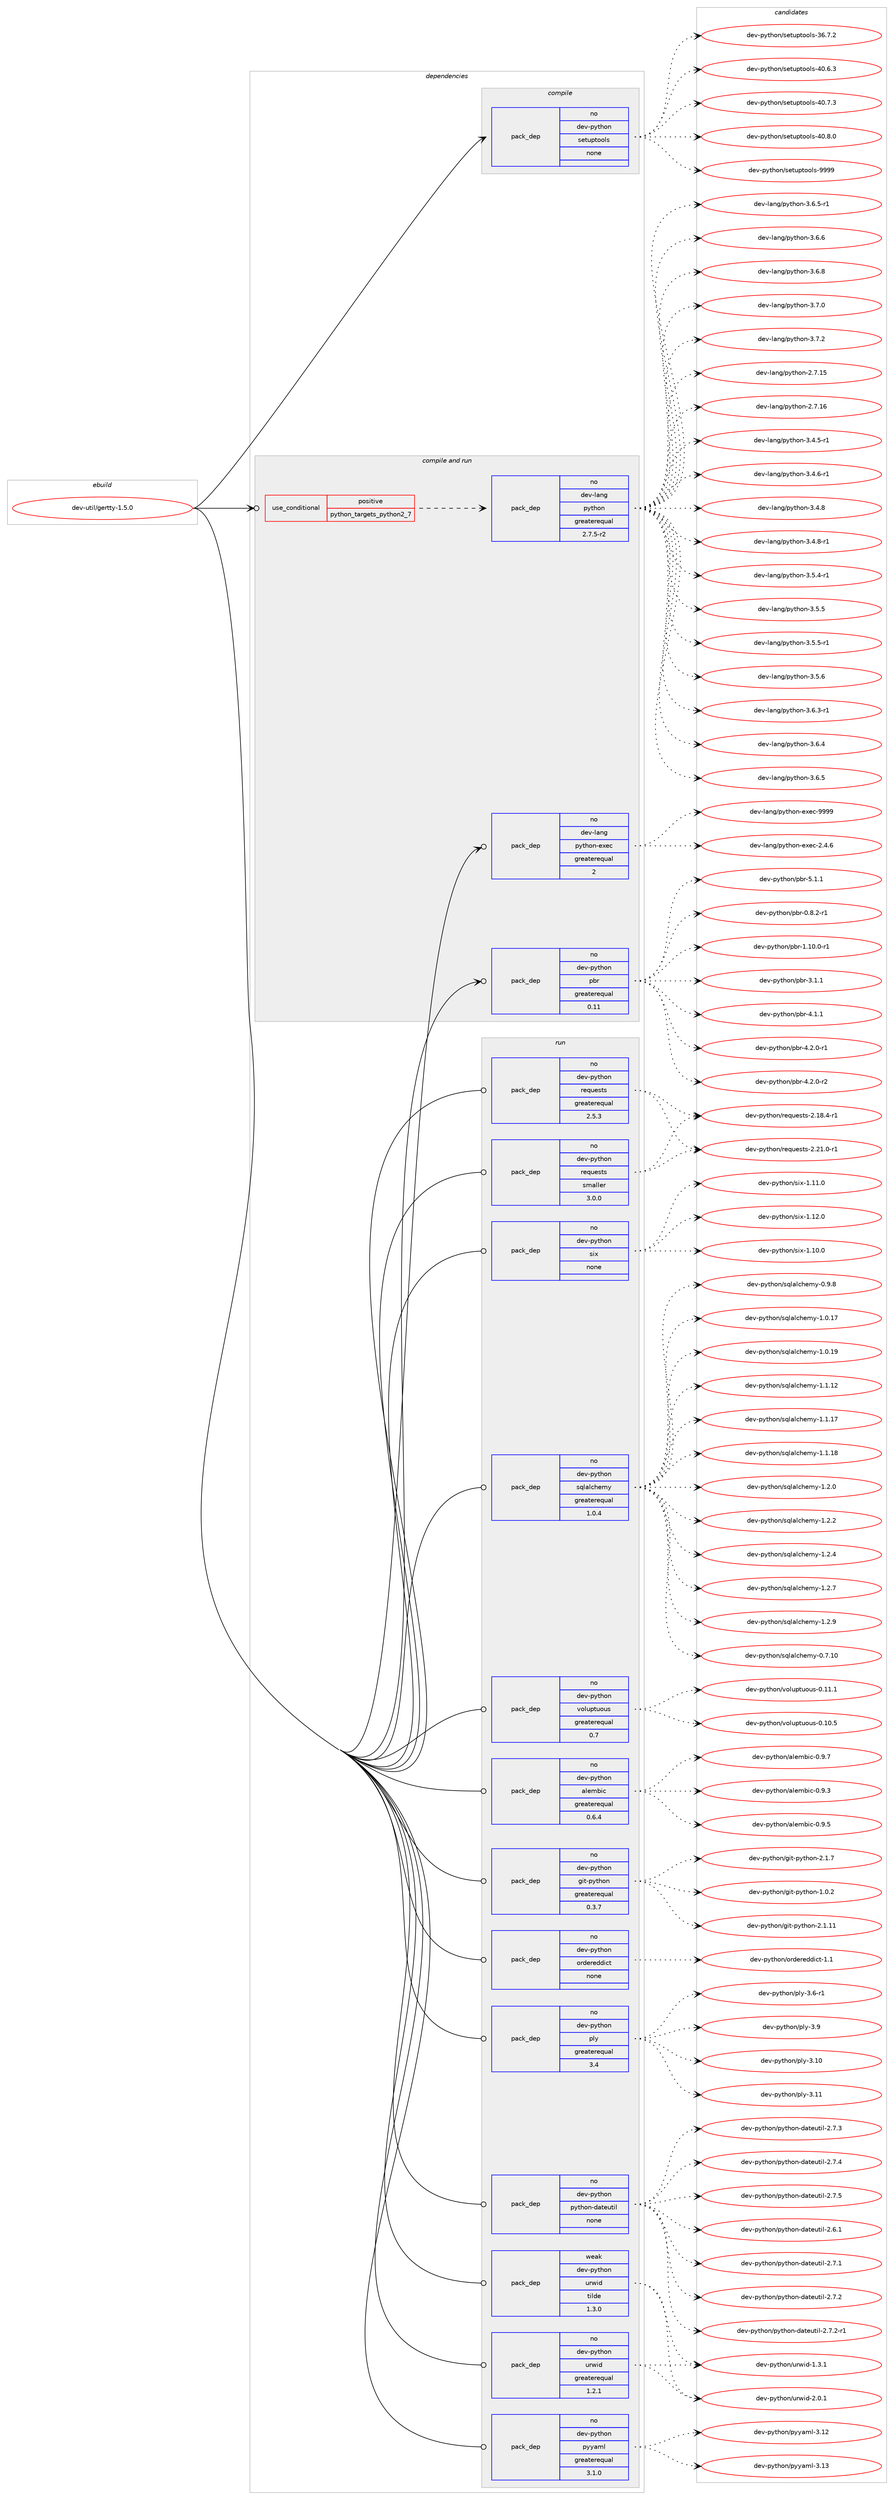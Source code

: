 digraph prolog {

# *************
# Graph options
# *************

newrank=true;
concentrate=true;
compound=true;
graph [rankdir=LR,fontname=Helvetica,fontsize=10,ranksep=1.5];#, ranksep=2.5, nodesep=0.2];
edge  [arrowhead=vee];
node  [fontname=Helvetica,fontsize=10];

# **********
# The ebuild
# **********

subgraph cluster_leftcol {
color=gray;
rank=same;
label=<<i>ebuild</i>>;
id [label="dev-util/gertty-1.5.0", color=red, width=4, href="../dev-util/gertty-1.5.0.svg"];
}

# ****************
# The dependencies
# ****************

subgraph cluster_midcol {
color=gray;
label=<<i>dependencies</i>>;
subgraph cluster_compile {
fillcolor="#eeeeee";
style=filled;
label=<<i>compile</i>>;
subgraph pack1097599 {
dependency1545668 [label=<<TABLE BORDER="0" CELLBORDER="1" CELLSPACING="0" CELLPADDING="4" WIDTH="220"><TR><TD ROWSPAN="6" CELLPADDING="30">pack_dep</TD></TR><TR><TD WIDTH="110">no</TD></TR><TR><TD>dev-python</TD></TR><TR><TD>setuptools</TD></TR><TR><TD>none</TD></TR><TR><TD></TD></TR></TABLE>>, shape=none, color=blue];
}
id:e -> dependency1545668:w [weight=20,style="solid",arrowhead="vee"];
}
subgraph cluster_compileandrun {
fillcolor="#eeeeee";
style=filled;
label=<<i>compile and run</i>>;
subgraph cond424429 {
dependency1545669 [label=<<TABLE BORDER="0" CELLBORDER="1" CELLSPACING="0" CELLPADDING="4"><TR><TD ROWSPAN="3" CELLPADDING="10">use_conditional</TD></TR><TR><TD>positive</TD></TR><TR><TD>python_targets_python2_7</TD></TR></TABLE>>, shape=none, color=red];
subgraph pack1097600 {
dependency1545670 [label=<<TABLE BORDER="0" CELLBORDER="1" CELLSPACING="0" CELLPADDING="4" WIDTH="220"><TR><TD ROWSPAN="6" CELLPADDING="30">pack_dep</TD></TR><TR><TD WIDTH="110">no</TD></TR><TR><TD>dev-lang</TD></TR><TR><TD>python</TD></TR><TR><TD>greaterequal</TD></TR><TR><TD>2.7.5-r2</TD></TR></TABLE>>, shape=none, color=blue];
}
dependency1545669:e -> dependency1545670:w [weight=20,style="dashed",arrowhead="vee"];
}
id:e -> dependency1545669:w [weight=20,style="solid",arrowhead="odotvee"];
subgraph pack1097601 {
dependency1545671 [label=<<TABLE BORDER="0" CELLBORDER="1" CELLSPACING="0" CELLPADDING="4" WIDTH="220"><TR><TD ROWSPAN="6" CELLPADDING="30">pack_dep</TD></TR><TR><TD WIDTH="110">no</TD></TR><TR><TD>dev-lang</TD></TR><TR><TD>python-exec</TD></TR><TR><TD>greaterequal</TD></TR><TR><TD>2</TD></TR></TABLE>>, shape=none, color=blue];
}
id:e -> dependency1545671:w [weight=20,style="solid",arrowhead="odotvee"];
subgraph pack1097602 {
dependency1545672 [label=<<TABLE BORDER="0" CELLBORDER="1" CELLSPACING="0" CELLPADDING="4" WIDTH="220"><TR><TD ROWSPAN="6" CELLPADDING="30">pack_dep</TD></TR><TR><TD WIDTH="110">no</TD></TR><TR><TD>dev-python</TD></TR><TR><TD>pbr</TD></TR><TR><TD>greaterequal</TD></TR><TR><TD>0.11</TD></TR></TABLE>>, shape=none, color=blue];
}
id:e -> dependency1545672:w [weight=20,style="solid",arrowhead="odotvee"];
}
subgraph cluster_run {
fillcolor="#eeeeee";
style=filled;
label=<<i>run</i>>;
subgraph pack1097603 {
dependency1545673 [label=<<TABLE BORDER="0" CELLBORDER="1" CELLSPACING="0" CELLPADDING="4" WIDTH="220"><TR><TD ROWSPAN="6" CELLPADDING="30">pack_dep</TD></TR><TR><TD WIDTH="110">no</TD></TR><TR><TD>dev-python</TD></TR><TR><TD>alembic</TD></TR><TR><TD>greaterequal</TD></TR><TR><TD>0.6.4</TD></TR></TABLE>>, shape=none, color=blue];
}
id:e -> dependency1545673:w [weight=20,style="solid",arrowhead="odot"];
subgraph pack1097604 {
dependency1545674 [label=<<TABLE BORDER="0" CELLBORDER="1" CELLSPACING="0" CELLPADDING="4" WIDTH="220"><TR><TD ROWSPAN="6" CELLPADDING="30">pack_dep</TD></TR><TR><TD WIDTH="110">no</TD></TR><TR><TD>dev-python</TD></TR><TR><TD>git-python</TD></TR><TR><TD>greaterequal</TD></TR><TR><TD>0.3.7</TD></TR></TABLE>>, shape=none, color=blue];
}
id:e -> dependency1545674:w [weight=20,style="solid",arrowhead="odot"];
subgraph pack1097605 {
dependency1545675 [label=<<TABLE BORDER="0" CELLBORDER="1" CELLSPACING="0" CELLPADDING="4" WIDTH="220"><TR><TD ROWSPAN="6" CELLPADDING="30">pack_dep</TD></TR><TR><TD WIDTH="110">no</TD></TR><TR><TD>dev-python</TD></TR><TR><TD>ordereddict</TD></TR><TR><TD>none</TD></TR><TR><TD></TD></TR></TABLE>>, shape=none, color=blue];
}
id:e -> dependency1545675:w [weight=20,style="solid",arrowhead="odot"];
subgraph pack1097606 {
dependency1545676 [label=<<TABLE BORDER="0" CELLBORDER="1" CELLSPACING="0" CELLPADDING="4" WIDTH="220"><TR><TD ROWSPAN="6" CELLPADDING="30">pack_dep</TD></TR><TR><TD WIDTH="110">no</TD></TR><TR><TD>dev-python</TD></TR><TR><TD>ply</TD></TR><TR><TD>greaterequal</TD></TR><TR><TD>3.4</TD></TR></TABLE>>, shape=none, color=blue];
}
id:e -> dependency1545676:w [weight=20,style="solid",arrowhead="odot"];
subgraph pack1097607 {
dependency1545677 [label=<<TABLE BORDER="0" CELLBORDER="1" CELLSPACING="0" CELLPADDING="4" WIDTH="220"><TR><TD ROWSPAN="6" CELLPADDING="30">pack_dep</TD></TR><TR><TD WIDTH="110">no</TD></TR><TR><TD>dev-python</TD></TR><TR><TD>python-dateutil</TD></TR><TR><TD>none</TD></TR><TR><TD></TD></TR></TABLE>>, shape=none, color=blue];
}
id:e -> dependency1545677:w [weight=20,style="solid",arrowhead="odot"];
subgraph pack1097608 {
dependency1545678 [label=<<TABLE BORDER="0" CELLBORDER="1" CELLSPACING="0" CELLPADDING="4" WIDTH="220"><TR><TD ROWSPAN="6" CELLPADDING="30">pack_dep</TD></TR><TR><TD WIDTH="110">no</TD></TR><TR><TD>dev-python</TD></TR><TR><TD>pyyaml</TD></TR><TR><TD>greaterequal</TD></TR><TR><TD>3.1.0</TD></TR></TABLE>>, shape=none, color=blue];
}
id:e -> dependency1545678:w [weight=20,style="solid",arrowhead="odot"];
subgraph pack1097609 {
dependency1545679 [label=<<TABLE BORDER="0" CELLBORDER="1" CELLSPACING="0" CELLPADDING="4" WIDTH="220"><TR><TD ROWSPAN="6" CELLPADDING="30">pack_dep</TD></TR><TR><TD WIDTH="110">no</TD></TR><TR><TD>dev-python</TD></TR><TR><TD>requests</TD></TR><TR><TD>greaterequal</TD></TR><TR><TD>2.5.3</TD></TR></TABLE>>, shape=none, color=blue];
}
id:e -> dependency1545679:w [weight=20,style="solid",arrowhead="odot"];
subgraph pack1097610 {
dependency1545680 [label=<<TABLE BORDER="0" CELLBORDER="1" CELLSPACING="0" CELLPADDING="4" WIDTH="220"><TR><TD ROWSPAN="6" CELLPADDING="30">pack_dep</TD></TR><TR><TD WIDTH="110">no</TD></TR><TR><TD>dev-python</TD></TR><TR><TD>requests</TD></TR><TR><TD>smaller</TD></TR><TR><TD>3.0.0</TD></TR></TABLE>>, shape=none, color=blue];
}
id:e -> dependency1545680:w [weight=20,style="solid",arrowhead="odot"];
subgraph pack1097611 {
dependency1545681 [label=<<TABLE BORDER="0" CELLBORDER="1" CELLSPACING="0" CELLPADDING="4" WIDTH="220"><TR><TD ROWSPAN="6" CELLPADDING="30">pack_dep</TD></TR><TR><TD WIDTH="110">no</TD></TR><TR><TD>dev-python</TD></TR><TR><TD>six</TD></TR><TR><TD>none</TD></TR><TR><TD></TD></TR></TABLE>>, shape=none, color=blue];
}
id:e -> dependency1545681:w [weight=20,style="solid",arrowhead="odot"];
subgraph pack1097612 {
dependency1545682 [label=<<TABLE BORDER="0" CELLBORDER="1" CELLSPACING="0" CELLPADDING="4" WIDTH="220"><TR><TD ROWSPAN="6" CELLPADDING="30">pack_dep</TD></TR><TR><TD WIDTH="110">no</TD></TR><TR><TD>dev-python</TD></TR><TR><TD>sqlalchemy</TD></TR><TR><TD>greaterequal</TD></TR><TR><TD>1.0.4</TD></TR></TABLE>>, shape=none, color=blue];
}
id:e -> dependency1545682:w [weight=20,style="solid",arrowhead="odot"];
subgraph pack1097613 {
dependency1545683 [label=<<TABLE BORDER="0" CELLBORDER="1" CELLSPACING="0" CELLPADDING="4" WIDTH="220"><TR><TD ROWSPAN="6" CELLPADDING="30">pack_dep</TD></TR><TR><TD WIDTH="110">no</TD></TR><TR><TD>dev-python</TD></TR><TR><TD>urwid</TD></TR><TR><TD>greaterequal</TD></TR><TR><TD>1.2.1</TD></TR></TABLE>>, shape=none, color=blue];
}
id:e -> dependency1545683:w [weight=20,style="solid",arrowhead="odot"];
subgraph pack1097614 {
dependency1545684 [label=<<TABLE BORDER="0" CELLBORDER="1" CELLSPACING="0" CELLPADDING="4" WIDTH="220"><TR><TD ROWSPAN="6" CELLPADDING="30">pack_dep</TD></TR><TR><TD WIDTH="110">no</TD></TR><TR><TD>dev-python</TD></TR><TR><TD>voluptuous</TD></TR><TR><TD>greaterequal</TD></TR><TR><TD>0.7</TD></TR></TABLE>>, shape=none, color=blue];
}
id:e -> dependency1545684:w [weight=20,style="solid",arrowhead="odot"];
subgraph pack1097615 {
dependency1545685 [label=<<TABLE BORDER="0" CELLBORDER="1" CELLSPACING="0" CELLPADDING="4" WIDTH="220"><TR><TD ROWSPAN="6" CELLPADDING="30">pack_dep</TD></TR><TR><TD WIDTH="110">weak</TD></TR><TR><TD>dev-python</TD></TR><TR><TD>urwid</TD></TR><TR><TD>tilde</TD></TR><TR><TD>1.3.0</TD></TR></TABLE>>, shape=none, color=blue];
}
id:e -> dependency1545685:w [weight=20,style="solid",arrowhead="odot"];
}
}

# **************
# The candidates
# **************

subgraph cluster_choices {
rank=same;
color=gray;
label=<<i>candidates</i>>;

subgraph choice1097599 {
color=black;
nodesep=1;
choice100101118451121211161041111104711510111611711211611111110811545515446554650 [label="dev-python/setuptools-36.7.2", color=red, width=4,href="../dev-python/setuptools-36.7.2.svg"];
choice100101118451121211161041111104711510111611711211611111110811545524846544651 [label="dev-python/setuptools-40.6.3", color=red, width=4,href="../dev-python/setuptools-40.6.3.svg"];
choice100101118451121211161041111104711510111611711211611111110811545524846554651 [label="dev-python/setuptools-40.7.3", color=red, width=4,href="../dev-python/setuptools-40.7.3.svg"];
choice100101118451121211161041111104711510111611711211611111110811545524846564648 [label="dev-python/setuptools-40.8.0", color=red, width=4,href="../dev-python/setuptools-40.8.0.svg"];
choice10010111845112121116104111110471151011161171121161111111081154557575757 [label="dev-python/setuptools-9999", color=red, width=4,href="../dev-python/setuptools-9999.svg"];
dependency1545668:e -> choice100101118451121211161041111104711510111611711211611111110811545515446554650:w [style=dotted,weight="100"];
dependency1545668:e -> choice100101118451121211161041111104711510111611711211611111110811545524846544651:w [style=dotted,weight="100"];
dependency1545668:e -> choice100101118451121211161041111104711510111611711211611111110811545524846554651:w [style=dotted,weight="100"];
dependency1545668:e -> choice100101118451121211161041111104711510111611711211611111110811545524846564648:w [style=dotted,weight="100"];
dependency1545668:e -> choice10010111845112121116104111110471151011161171121161111111081154557575757:w [style=dotted,weight="100"];
}
subgraph choice1097600 {
color=black;
nodesep=1;
choice10010111845108971101034711212111610411111045504655464953 [label="dev-lang/python-2.7.15", color=red, width=4,href="../dev-lang/python-2.7.15.svg"];
choice10010111845108971101034711212111610411111045504655464954 [label="dev-lang/python-2.7.16", color=red, width=4,href="../dev-lang/python-2.7.16.svg"];
choice1001011184510897110103471121211161041111104551465246534511449 [label="dev-lang/python-3.4.5-r1", color=red, width=4,href="../dev-lang/python-3.4.5-r1.svg"];
choice1001011184510897110103471121211161041111104551465246544511449 [label="dev-lang/python-3.4.6-r1", color=red, width=4,href="../dev-lang/python-3.4.6-r1.svg"];
choice100101118451089711010347112121116104111110455146524656 [label="dev-lang/python-3.4.8", color=red, width=4,href="../dev-lang/python-3.4.8.svg"];
choice1001011184510897110103471121211161041111104551465246564511449 [label="dev-lang/python-3.4.8-r1", color=red, width=4,href="../dev-lang/python-3.4.8-r1.svg"];
choice1001011184510897110103471121211161041111104551465346524511449 [label="dev-lang/python-3.5.4-r1", color=red, width=4,href="../dev-lang/python-3.5.4-r1.svg"];
choice100101118451089711010347112121116104111110455146534653 [label="dev-lang/python-3.5.5", color=red, width=4,href="../dev-lang/python-3.5.5.svg"];
choice1001011184510897110103471121211161041111104551465346534511449 [label="dev-lang/python-3.5.5-r1", color=red, width=4,href="../dev-lang/python-3.5.5-r1.svg"];
choice100101118451089711010347112121116104111110455146534654 [label="dev-lang/python-3.5.6", color=red, width=4,href="../dev-lang/python-3.5.6.svg"];
choice1001011184510897110103471121211161041111104551465446514511449 [label="dev-lang/python-3.6.3-r1", color=red, width=4,href="../dev-lang/python-3.6.3-r1.svg"];
choice100101118451089711010347112121116104111110455146544652 [label="dev-lang/python-3.6.4", color=red, width=4,href="../dev-lang/python-3.6.4.svg"];
choice100101118451089711010347112121116104111110455146544653 [label="dev-lang/python-3.6.5", color=red, width=4,href="../dev-lang/python-3.6.5.svg"];
choice1001011184510897110103471121211161041111104551465446534511449 [label="dev-lang/python-3.6.5-r1", color=red, width=4,href="../dev-lang/python-3.6.5-r1.svg"];
choice100101118451089711010347112121116104111110455146544654 [label="dev-lang/python-3.6.6", color=red, width=4,href="../dev-lang/python-3.6.6.svg"];
choice100101118451089711010347112121116104111110455146544656 [label="dev-lang/python-3.6.8", color=red, width=4,href="../dev-lang/python-3.6.8.svg"];
choice100101118451089711010347112121116104111110455146554648 [label="dev-lang/python-3.7.0", color=red, width=4,href="../dev-lang/python-3.7.0.svg"];
choice100101118451089711010347112121116104111110455146554650 [label="dev-lang/python-3.7.2", color=red, width=4,href="../dev-lang/python-3.7.2.svg"];
dependency1545670:e -> choice10010111845108971101034711212111610411111045504655464953:w [style=dotted,weight="100"];
dependency1545670:e -> choice10010111845108971101034711212111610411111045504655464954:w [style=dotted,weight="100"];
dependency1545670:e -> choice1001011184510897110103471121211161041111104551465246534511449:w [style=dotted,weight="100"];
dependency1545670:e -> choice1001011184510897110103471121211161041111104551465246544511449:w [style=dotted,weight="100"];
dependency1545670:e -> choice100101118451089711010347112121116104111110455146524656:w [style=dotted,weight="100"];
dependency1545670:e -> choice1001011184510897110103471121211161041111104551465246564511449:w [style=dotted,weight="100"];
dependency1545670:e -> choice1001011184510897110103471121211161041111104551465346524511449:w [style=dotted,weight="100"];
dependency1545670:e -> choice100101118451089711010347112121116104111110455146534653:w [style=dotted,weight="100"];
dependency1545670:e -> choice1001011184510897110103471121211161041111104551465346534511449:w [style=dotted,weight="100"];
dependency1545670:e -> choice100101118451089711010347112121116104111110455146534654:w [style=dotted,weight="100"];
dependency1545670:e -> choice1001011184510897110103471121211161041111104551465446514511449:w [style=dotted,weight="100"];
dependency1545670:e -> choice100101118451089711010347112121116104111110455146544652:w [style=dotted,weight="100"];
dependency1545670:e -> choice100101118451089711010347112121116104111110455146544653:w [style=dotted,weight="100"];
dependency1545670:e -> choice1001011184510897110103471121211161041111104551465446534511449:w [style=dotted,weight="100"];
dependency1545670:e -> choice100101118451089711010347112121116104111110455146544654:w [style=dotted,weight="100"];
dependency1545670:e -> choice100101118451089711010347112121116104111110455146544656:w [style=dotted,weight="100"];
dependency1545670:e -> choice100101118451089711010347112121116104111110455146554648:w [style=dotted,weight="100"];
dependency1545670:e -> choice100101118451089711010347112121116104111110455146554650:w [style=dotted,weight="100"];
}
subgraph choice1097601 {
color=black;
nodesep=1;
choice1001011184510897110103471121211161041111104510112010199455046524654 [label="dev-lang/python-exec-2.4.6", color=red, width=4,href="../dev-lang/python-exec-2.4.6.svg"];
choice10010111845108971101034711212111610411111045101120101994557575757 [label="dev-lang/python-exec-9999", color=red, width=4,href="../dev-lang/python-exec-9999.svg"];
dependency1545671:e -> choice1001011184510897110103471121211161041111104510112010199455046524654:w [style=dotted,weight="100"];
dependency1545671:e -> choice10010111845108971101034711212111610411111045101120101994557575757:w [style=dotted,weight="100"];
}
subgraph choice1097602 {
color=black;
nodesep=1;
choice1001011184511212111610411111047112981144548465646504511449 [label="dev-python/pbr-0.8.2-r1", color=red, width=4,href="../dev-python/pbr-0.8.2-r1.svg"];
choice100101118451121211161041111104711298114454946494846484511449 [label="dev-python/pbr-1.10.0-r1", color=red, width=4,href="../dev-python/pbr-1.10.0-r1.svg"];
choice100101118451121211161041111104711298114455146494649 [label="dev-python/pbr-3.1.1", color=red, width=4,href="../dev-python/pbr-3.1.1.svg"];
choice100101118451121211161041111104711298114455246494649 [label="dev-python/pbr-4.1.1", color=red, width=4,href="../dev-python/pbr-4.1.1.svg"];
choice1001011184511212111610411111047112981144552465046484511449 [label="dev-python/pbr-4.2.0-r1", color=red, width=4,href="../dev-python/pbr-4.2.0-r1.svg"];
choice1001011184511212111610411111047112981144552465046484511450 [label="dev-python/pbr-4.2.0-r2", color=red, width=4,href="../dev-python/pbr-4.2.0-r2.svg"];
choice100101118451121211161041111104711298114455346494649 [label="dev-python/pbr-5.1.1", color=red, width=4,href="../dev-python/pbr-5.1.1.svg"];
dependency1545672:e -> choice1001011184511212111610411111047112981144548465646504511449:w [style=dotted,weight="100"];
dependency1545672:e -> choice100101118451121211161041111104711298114454946494846484511449:w [style=dotted,weight="100"];
dependency1545672:e -> choice100101118451121211161041111104711298114455146494649:w [style=dotted,weight="100"];
dependency1545672:e -> choice100101118451121211161041111104711298114455246494649:w [style=dotted,weight="100"];
dependency1545672:e -> choice1001011184511212111610411111047112981144552465046484511449:w [style=dotted,weight="100"];
dependency1545672:e -> choice1001011184511212111610411111047112981144552465046484511450:w [style=dotted,weight="100"];
dependency1545672:e -> choice100101118451121211161041111104711298114455346494649:w [style=dotted,weight="100"];
}
subgraph choice1097603 {
color=black;
nodesep=1;
choice1001011184511212111610411111047971081011099810599454846574651 [label="dev-python/alembic-0.9.3", color=red, width=4,href="../dev-python/alembic-0.9.3.svg"];
choice1001011184511212111610411111047971081011099810599454846574653 [label="dev-python/alembic-0.9.5", color=red, width=4,href="../dev-python/alembic-0.9.5.svg"];
choice1001011184511212111610411111047971081011099810599454846574655 [label="dev-python/alembic-0.9.7", color=red, width=4,href="../dev-python/alembic-0.9.7.svg"];
dependency1545673:e -> choice1001011184511212111610411111047971081011099810599454846574651:w [style=dotted,weight="100"];
dependency1545673:e -> choice1001011184511212111610411111047971081011099810599454846574653:w [style=dotted,weight="100"];
dependency1545673:e -> choice1001011184511212111610411111047971081011099810599454846574655:w [style=dotted,weight="100"];
}
subgraph choice1097604 {
color=black;
nodesep=1;
choice100101118451121211161041111104710310511645112121116104111110454946484650 [label="dev-python/git-python-1.0.2", color=red, width=4,href="../dev-python/git-python-1.0.2.svg"];
choice10010111845112121116104111110471031051164511212111610411111045504649464949 [label="dev-python/git-python-2.1.11", color=red, width=4,href="../dev-python/git-python-2.1.11.svg"];
choice100101118451121211161041111104710310511645112121116104111110455046494655 [label="dev-python/git-python-2.1.7", color=red, width=4,href="../dev-python/git-python-2.1.7.svg"];
dependency1545674:e -> choice100101118451121211161041111104710310511645112121116104111110454946484650:w [style=dotted,weight="100"];
dependency1545674:e -> choice10010111845112121116104111110471031051164511212111610411111045504649464949:w [style=dotted,weight="100"];
dependency1545674:e -> choice100101118451121211161041111104710310511645112121116104111110455046494655:w [style=dotted,weight="100"];
}
subgraph choice1097605 {
color=black;
nodesep=1;
choice10010111845112121116104111110471111141001011141011001001059911645494649 [label="dev-python/ordereddict-1.1", color=red, width=4,href="../dev-python/ordereddict-1.1.svg"];
dependency1545675:e -> choice10010111845112121116104111110471111141001011141011001001059911645494649:w [style=dotted,weight="100"];
}
subgraph choice1097606 {
color=black;
nodesep=1;
choice10010111845112121116104111110471121081214551464948 [label="dev-python/ply-3.10", color=red, width=4,href="../dev-python/ply-3.10.svg"];
choice10010111845112121116104111110471121081214551464949 [label="dev-python/ply-3.11", color=red, width=4,href="../dev-python/ply-3.11.svg"];
choice1001011184511212111610411111047112108121455146544511449 [label="dev-python/ply-3.6-r1", color=red, width=4,href="../dev-python/ply-3.6-r1.svg"];
choice100101118451121211161041111104711210812145514657 [label="dev-python/ply-3.9", color=red, width=4,href="../dev-python/ply-3.9.svg"];
dependency1545676:e -> choice10010111845112121116104111110471121081214551464948:w [style=dotted,weight="100"];
dependency1545676:e -> choice10010111845112121116104111110471121081214551464949:w [style=dotted,weight="100"];
dependency1545676:e -> choice1001011184511212111610411111047112108121455146544511449:w [style=dotted,weight="100"];
dependency1545676:e -> choice100101118451121211161041111104711210812145514657:w [style=dotted,weight="100"];
}
subgraph choice1097607 {
color=black;
nodesep=1;
choice10010111845112121116104111110471121211161041111104510097116101117116105108455046544649 [label="dev-python/python-dateutil-2.6.1", color=red, width=4,href="../dev-python/python-dateutil-2.6.1.svg"];
choice10010111845112121116104111110471121211161041111104510097116101117116105108455046554649 [label="dev-python/python-dateutil-2.7.1", color=red, width=4,href="../dev-python/python-dateutil-2.7.1.svg"];
choice10010111845112121116104111110471121211161041111104510097116101117116105108455046554650 [label="dev-python/python-dateutil-2.7.2", color=red, width=4,href="../dev-python/python-dateutil-2.7.2.svg"];
choice100101118451121211161041111104711212111610411111045100971161011171161051084550465546504511449 [label="dev-python/python-dateutil-2.7.2-r1", color=red, width=4,href="../dev-python/python-dateutil-2.7.2-r1.svg"];
choice10010111845112121116104111110471121211161041111104510097116101117116105108455046554651 [label="dev-python/python-dateutil-2.7.3", color=red, width=4,href="../dev-python/python-dateutil-2.7.3.svg"];
choice10010111845112121116104111110471121211161041111104510097116101117116105108455046554652 [label="dev-python/python-dateutil-2.7.4", color=red, width=4,href="../dev-python/python-dateutil-2.7.4.svg"];
choice10010111845112121116104111110471121211161041111104510097116101117116105108455046554653 [label="dev-python/python-dateutil-2.7.5", color=red, width=4,href="../dev-python/python-dateutil-2.7.5.svg"];
dependency1545677:e -> choice10010111845112121116104111110471121211161041111104510097116101117116105108455046544649:w [style=dotted,weight="100"];
dependency1545677:e -> choice10010111845112121116104111110471121211161041111104510097116101117116105108455046554649:w [style=dotted,weight="100"];
dependency1545677:e -> choice10010111845112121116104111110471121211161041111104510097116101117116105108455046554650:w [style=dotted,weight="100"];
dependency1545677:e -> choice100101118451121211161041111104711212111610411111045100971161011171161051084550465546504511449:w [style=dotted,weight="100"];
dependency1545677:e -> choice10010111845112121116104111110471121211161041111104510097116101117116105108455046554651:w [style=dotted,weight="100"];
dependency1545677:e -> choice10010111845112121116104111110471121211161041111104510097116101117116105108455046554652:w [style=dotted,weight="100"];
dependency1545677:e -> choice10010111845112121116104111110471121211161041111104510097116101117116105108455046554653:w [style=dotted,weight="100"];
}
subgraph choice1097608 {
color=black;
nodesep=1;
choice1001011184511212111610411111047112121121971091084551464950 [label="dev-python/pyyaml-3.12", color=red, width=4,href="../dev-python/pyyaml-3.12.svg"];
choice1001011184511212111610411111047112121121971091084551464951 [label="dev-python/pyyaml-3.13", color=red, width=4,href="../dev-python/pyyaml-3.13.svg"];
dependency1545678:e -> choice1001011184511212111610411111047112121121971091084551464950:w [style=dotted,weight="100"];
dependency1545678:e -> choice1001011184511212111610411111047112121121971091084551464951:w [style=dotted,weight="100"];
}
subgraph choice1097609 {
color=black;
nodesep=1;
choice1001011184511212111610411111047114101113117101115116115455046495646524511449 [label="dev-python/requests-2.18.4-r1", color=red, width=4,href="../dev-python/requests-2.18.4-r1.svg"];
choice1001011184511212111610411111047114101113117101115116115455046504946484511449 [label="dev-python/requests-2.21.0-r1", color=red, width=4,href="../dev-python/requests-2.21.0-r1.svg"];
dependency1545679:e -> choice1001011184511212111610411111047114101113117101115116115455046495646524511449:w [style=dotted,weight="100"];
dependency1545679:e -> choice1001011184511212111610411111047114101113117101115116115455046504946484511449:w [style=dotted,weight="100"];
}
subgraph choice1097610 {
color=black;
nodesep=1;
choice1001011184511212111610411111047114101113117101115116115455046495646524511449 [label="dev-python/requests-2.18.4-r1", color=red, width=4,href="../dev-python/requests-2.18.4-r1.svg"];
choice1001011184511212111610411111047114101113117101115116115455046504946484511449 [label="dev-python/requests-2.21.0-r1", color=red, width=4,href="../dev-python/requests-2.21.0-r1.svg"];
dependency1545680:e -> choice1001011184511212111610411111047114101113117101115116115455046495646524511449:w [style=dotted,weight="100"];
dependency1545680:e -> choice1001011184511212111610411111047114101113117101115116115455046504946484511449:w [style=dotted,weight="100"];
}
subgraph choice1097611 {
color=black;
nodesep=1;
choice100101118451121211161041111104711510512045494649484648 [label="dev-python/six-1.10.0", color=red, width=4,href="../dev-python/six-1.10.0.svg"];
choice100101118451121211161041111104711510512045494649494648 [label="dev-python/six-1.11.0", color=red, width=4,href="../dev-python/six-1.11.0.svg"];
choice100101118451121211161041111104711510512045494649504648 [label="dev-python/six-1.12.0", color=red, width=4,href="../dev-python/six-1.12.0.svg"];
dependency1545681:e -> choice100101118451121211161041111104711510512045494649484648:w [style=dotted,weight="100"];
dependency1545681:e -> choice100101118451121211161041111104711510512045494649494648:w [style=dotted,weight="100"];
dependency1545681:e -> choice100101118451121211161041111104711510512045494649504648:w [style=dotted,weight="100"];
}
subgraph choice1097612 {
color=black;
nodesep=1;
choice1001011184511212111610411111047115113108971089910410110912145484655464948 [label="dev-python/sqlalchemy-0.7.10", color=red, width=4,href="../dev-python/sqlalchemy-0.7.10.svg"];
choice10010111845112121116104111110471151131089710899104101109121454846574656 [label="dev-python/sqlalchemy-0.9.8", color=red, width=4,href="../dev-python/sqlalchemy-0.9.8.svg"];
choice1001011184511212111610411111047115113108971089910410110912145494648464955 [label="dev-python/sqlalchemy-1.0.17", color=red, width=4,href="../dev-python/sqlalchemy-1.0.17.svg"];
choice1001011184511212111610411111047115113108971089910410110912145494648464957 [label="dev-python/sqlalchemy-1.0.19", color=red, width=4,href="../dev-python/sqlalchemy-1.0.19.svg"];
choice1001011184511212111610411111047115113108971089910410110912145494649464950 [label="dev-python/sqlalchemy-1.1.12", color=red, width=4,href="../dev-python/sqlalchemy-1.1.12.svg"];
choice1001011184511212111610411111047115113108971089910410110912145494649464955 [label="dev-python/sqlalchemy-1.1.17", color=red, width=4,href="../dev-python/sqlalchemy-1.1.17.svg"];
choice1001011184511212111610411111047115113108971089910410110912145494649464956 [label="dev-python/sqlalchemy-1.1.18", color=red, width=4,href="../dev-python/sqlalchemy-1.1.18.svg"];
choice10010111845112121116104111110471151131089710899104101109121454946504648 [label="dev-python/sqlalchemy-1.2.0", color=red, width=4,href="../dev-python/sqlalchemy-1.2.0.svg"];
choice10010111845112121116104111110471151131089710899104101109121454946504650 [label="dev-python/sqlalchemy-1.2.2", color=red, width=4,href="../dev-python/sqlalchemy-1.2.2.svg"];
choice10010111845112121116104111110471151131089710899104101109121454946504652 [label="dev-python/sqlalchemy-1.2.4", color=red, width=4,href="../dev-python/sqlalchemy-1.2.4.svg"];
choice10010111845112121116104111110471151131089710899104101109121454946504655 [label="dev-python/sqlalchemy-1.2.7", color=red, width=4,href="../dev-python/sqlalchemy-1.2.7.svg"];
choice10010111845112121116104111110471151131089710899104101109121454946504657 [label="dev-python/sqlalchemy-1.2.9", color=red, width=4,href="../dev-python/sqlalchemy-1.2.9.svg"];
dependency1545682:e -> choice1001011184511212111610411111047115113108971089910410110912145484655464948:w [style=dotted,weight="100"];
dependency1545682:e -> choice10010111845112121116104111110471151131089710899104101109121454846574656:w [style=dotted,weight="100"];
dependency1545682:e -> choice1001011184511212111610411111047115113108971089910410110912145494648464955:w [style=dotted,weight="100"];
dependency1545682:e -> choice1001011184511212111610411111047115113108971089910410110912145494648464957:w [style=dotted,weight="100"];
dependency1545682:e -> choice1001011184511212111610411111047115113108971089910410110912145494649464950:w [style=dotted,weight="100"];
dependency1545682:e -> choice1001011184511212111610411111047115113108971089910410110912145494649464955:w [style=dotted,weight="100"];
dependency1545682:e -> choice1001011184511212111610411111047115113108971089910410110912145494649464956:w [style=dotted,weight="100"];
dependency1545682:e -> choice10010111845112121116104111110471151131089710899104101109121454946504648:w [style=dotted,weight="100"];
dependency1545682:e -> choice10010111845112121116104111110471151131089710899104101109121454946504650:w [style=dotted,weight="100"];
dependency1545682:e -> choice10010111845112121116104111110471151131089710899104101109121454946504652:w [style=dotted,weight="100"];
dependency1545682:e -> choice10010111845112121116104111110471151131089710899104101109121454946504655:w [style=dotted,weight="100"];
dependency1545682:e -> choice10010111845112121116104111110471151131089710899104101109121454946504657:w [style=dotted,weight="100"];
}
subgraph choice1097613 {
color=black;
nodesep=1;
choice1001011184511212111610411111047117114119105100454946514649 [label="dev-python/urwid-1.3.1", color=red, width=4,href="../dev-python/urwid-1.3.1.svg"];
choice1001011184511212111610411111047117114119105100455046484649 [label="dev-python/urwid-2.0.1", color=red, width=4,href="../dev-python/urwid-2.0.1.svg"];
dependency1545683:e -> choice1001011184511212111610411111047117114119105100454946514649:w [style=dotted,weight="100"];
dependency1545683:e -> choice1001011184511212111610411111047117114119105100455046484649:w [style=dotted,weight="100"];
}
subgraph choice1097614 {
color=black;
nodesep=1;
choice100101118451121211161041111104711811110811711211611711111711545484649484653 [label="dev-python/voluptuous-0.10.5", color=red, width=4,href="../dev-python/voluptuous-0.10.5.svg"];
choice100101118451121211161041111104711811110811711211611711111711545484649494649 [label="dev-python/voluptuous-0.11.1", color=red, width=4,href="../dev-python/voluptuous-0.11.1.svg"];
dependency1545684:e -> choice100101118451121211161041111104711811110811711211611711111711545484649484653:w [style=dotted,weight="100"];
dependency1545684:e -> choice100101118451121211161041111104711811110811711211611711111711545484649494649:w [style=dotted,weight="100"];
}
subgraph choice1097615 {
color=black;
nodesep=1;
choice1001011184511212111610411111047117114119105100454946514649 [label="dev-python/urwid-1.3.1", color=red, width=4,href="../dev-python/urwid-1.3.1.svg"];
choice1001011184511212111610411111047117114119105100455046484649 [label="dev-python/urwid-2.0.1", color=red, width=4,href="../dev-python/urwid-2.0.1.svg"];
dependency1545685:e -> choice1001011184511212111610411111047117114119105100454946514649:w [style=dotted,weight="100"];
dependency1545685:e -> choice1001011184511212111610411111047117114119105100455046484649:w [style=dotted,weight="100"];
}
}

}
